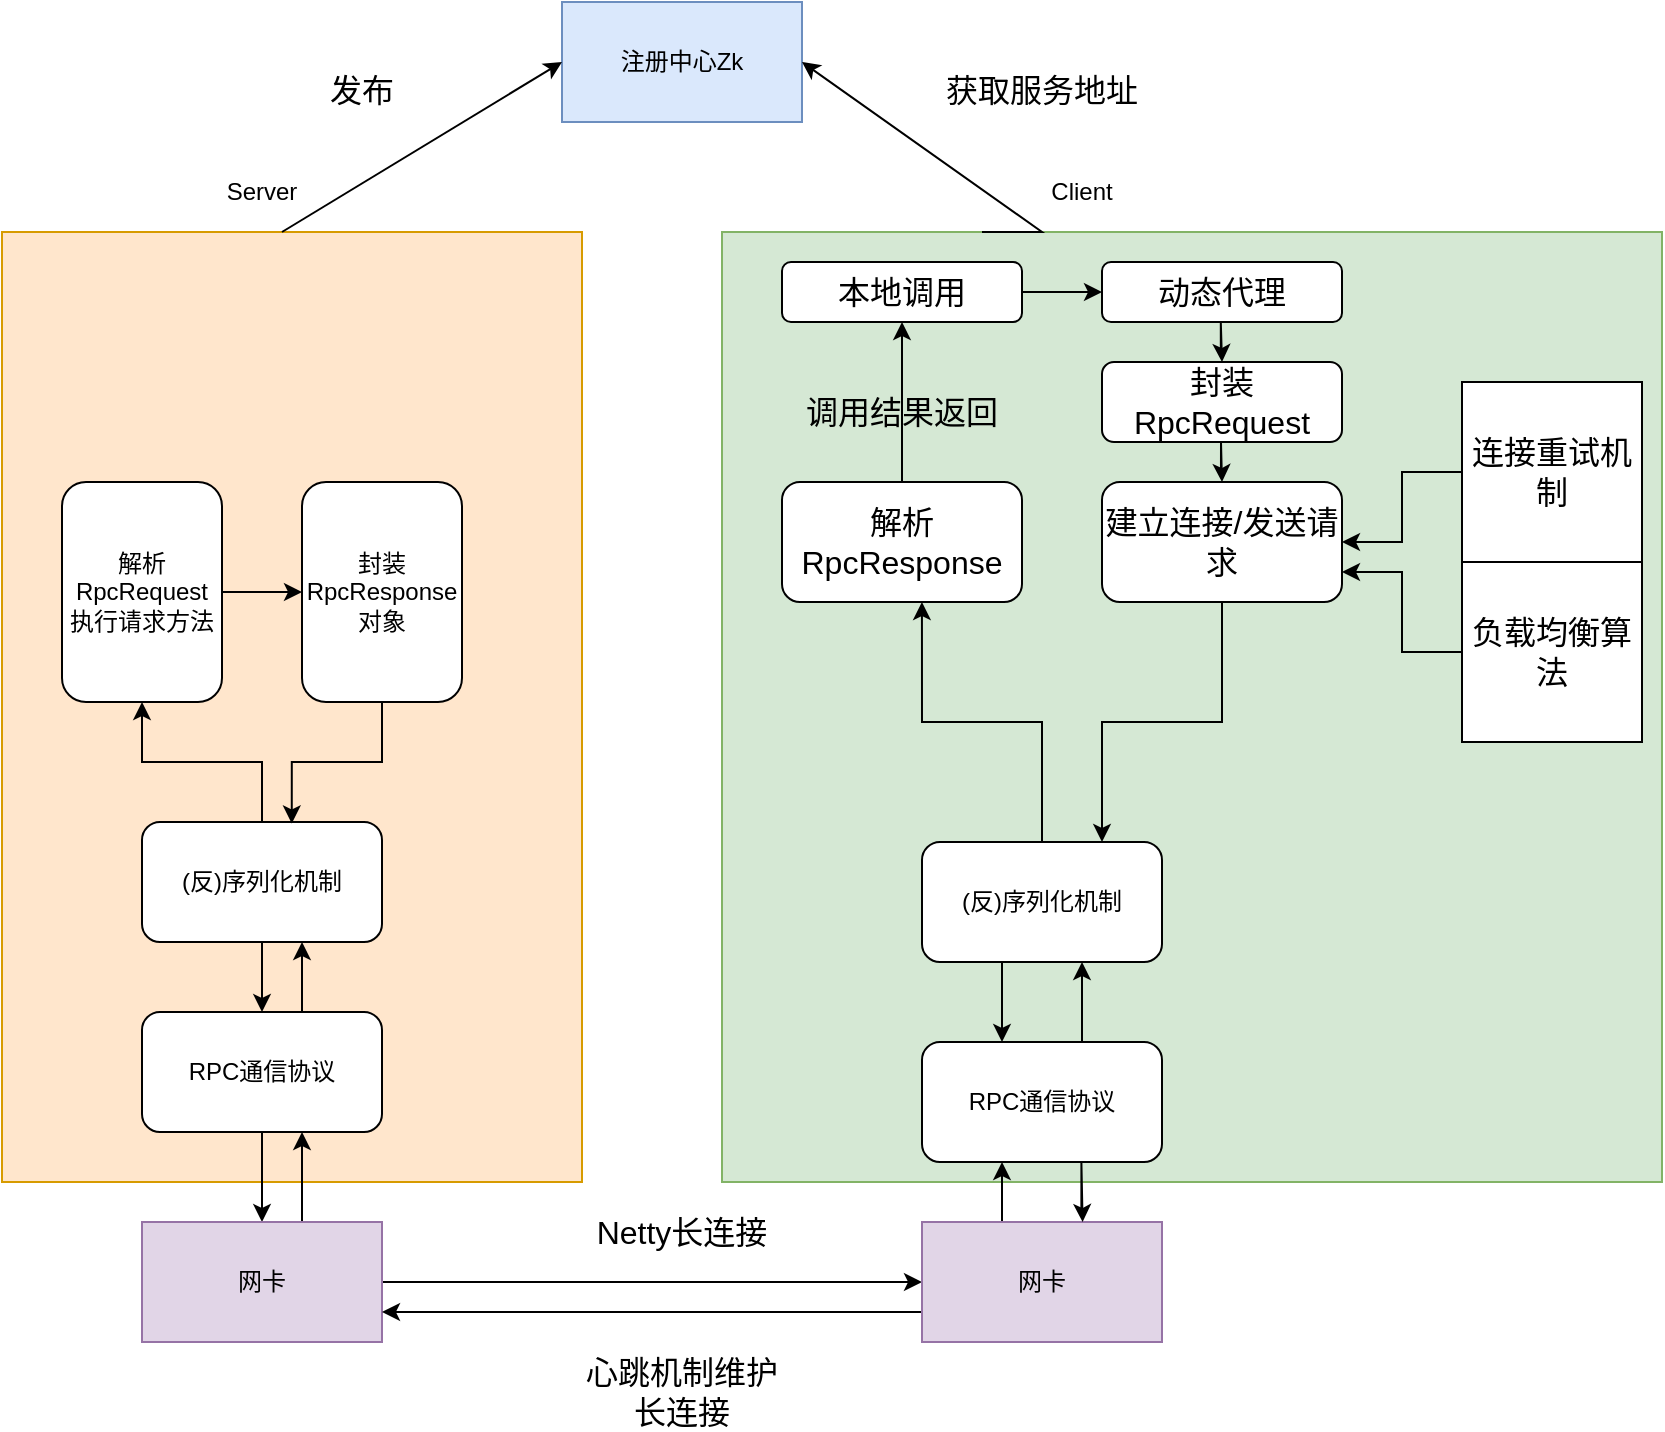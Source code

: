 <mxfile version="19.0.3" type="device"><diagram id="8ja4Hi9tI7NYM0X4_ssm" name="第 1 页"><mxGraphModel dx="1221" dy="764" grid="1" gridSize="10" guides="1" tooltips="1" connect="1" arrows="1" fold="1" page="1" pageScale="1" pageWidth="827" pageHeight="1169" math="0" shadow="0"><root><mxCell id="0"/><mxCell id="1" parent="0"/><mxCell id="jQ4VlKkPjZXnRTf_nYLE-1" value="注册中心Zk" style="rounded=0;whiteSpace=wrap;html=1;fillColor=#dae8fc;strokeColor=#6c8ebf;" vertex="1" parent="1"><mxGeometry x="340" y="50" width="120" height="60" as="geometry"/></mxCell><mxCell id="jQ4VlKkPjZXnRTf_nYLE-2" value="" style="rounded=0;whiteSpace=wrap;html=1;fillColor=#ffe6cc;strokeColor=#d79b00;" vertex="1" parent="1"><mxGeometry x="60" y="165" width="290" height="475" as="geometry"/></mxCell><mxCell id="jQ4VlKkPjZXnRTf_nYLE-3" value="Server" style="text;html=1;strokeColor=none;fillColor=none;align=center;verticalAlign=middle;whiteSpace=wrap;rounded=0;" vertex="1" parent="1"><mxGeometry x="160" y="130" width="60" height="30" as="geometry"/></mxCell><mxCell id="jQ4VlKkPjZXnRTf_nYLE-4" value="" style="rounded=0;whiteSpace=wrap;html=1;fillColor=#d5e8d4;strokeColor=#82b366;" vertex="1" parent="1"><mxGeometry x="420" y="165" width="470" height="475" as="geometry"/></mxCell><mxCell id="jQ4VlKkPjZXnRTf_nYLE-5" value="Client" style="text;html=1;strokeColor=none;fillColor=none;align=center;verticalAlign=middle;whiteSpace=wrap;rounded=0;" vertex="1" parent="1"><mxGeometry x="570" y="130" width="60" height="30" as="geometry"/></mxCell><mxCell id="jQ4VlKkPjZXnRTf_nYLE-6" value="" style="endArrow=classic;html=1;rounded=0;entryX=0;entryY=0.5;entryDx=0;entryDy=0;" edge="1" parent="1" target="jQ4VlKkPjZXnRTf_nYLE-1"><mxGeometry width="50" height="50" relative="1" as="geometry"><mxPoint x="200" y="165" as="sourcePoint"/><mxPoint x="250" y="115" as="targetPoint"/></mxGeometry></mxCell><mxCell id="jQ4VlKkPjZXnRTf_nYLE-7" value="" style="endArrow=classic;html=1;rounded=0;entryX=1;entryY=0.5;entryDx=0;entryDy=0;" edge="1" parent="1" target="jQ4VlKkPjZXnRTf_nYLE-1"><mxGeometry width="50" height="50" relative="1" as="geometry"><mxPoint x="550" y="165" as="sourcePoint"/><mxPoint x="680" y="80" as="targetPoint"/><Array as="points"><mxPoint x="580" y="165"/></Array></mxGeometry></mxCell><mxCell id="jQ4VlKkPjZXnRTf_nYLE-11" value="" style="edgeStyle=orthogonalEdgeStyle;rounded=0;orthogonalLoop=1;jettySize=auto;html=1;" edge="1" parent="1" source="jQ4VlKkPjZXnRTf_nYLE-8" target="jQ4VlKkPjZXnRTf_nYLE-9"><mxGeometry relative="1" as="geometry"><Array as="points"><mxPoint x="170" y="580"/><mxPoint x="170" y="580"/></Array></mxGeometry></mxCell><mxCell id="jQ4VlKkPjZXnRTf_nYLE-16" value="" style="edgeStyle=orthogonalEdgeStyle;rounded=0;orthogonalLoop=1;jettySize=auto;html=1;" edge="1" parent="1" source="jQ4VlKkPjZXnRTf_nYLE-8" target="jQ4VlKkPjZXnRTf_nYLE-14"><mxGeometry relative="1" as="geometry"><Array as="points"><mxPoint x="210" y="530"/><mxPoint x="210" y="530"/></Array></mxGeometry></mxCell><mxCell id="jQ4VlKkPjZXnRTf_nYLE-8" value="RPC通信协议" style="rounded=1;whiteSpace=wrap;html=1;" vertex="1" parent="1"><mxGeometry x="130" y="555" width="120" height="60" as="geometry"/></mxCell><mxCell id="jQ4VlKkPjZXnRTf_nYLE-12" value="" style="edgeStyle=orthogonalEdgeStyle;rounded=0;orthogonalLoop=1;jettySize=auto;html=1;" edge="1" parent="1" source="jQ4VlKkPjZXnRTf_nYLE-9" target="jQ4VlKkPjZXnRTf_nYLE-8"><mxGeometry relative="1" as="geometry"><Array as="points"><mxPoint x="210" y="640"/><mxPoint x="210" y="640"/></Array></mxGeometry></mxCell><mxCell id="jQ4VlKkPjZXnRTf_nYLE-26" style="edgeStyle=orthogonalEdgeStyle;rounded=0;orthogonalLoop=1;jettySize=auto;html=1;entryX=0;entryY=0.5;entryDx=0;entryDy=0;fontSize=12;" edge="1" parent="1" source="jQ4VlKkPjZXnRTf_nYLE-9" target="jQ4VlKkPjZXnRTf_nYLE-10"><mxGeometry relative="1" as="geometry"/></mxCell><mxCell id="jQ4VlKkPjZXnRTf_nYLE-9" value="网卡" style="rounded=0;whiteSpace=wrap;html=1;fillColor=#e1d5e7;strokeColor=#9673a6;" vertex="1" parent="1"><mxGeometry x="130" y="660" width="120" height="60" as="geometry"/></mxCell><mxCell id="jQ4VlKkPjZXnRTf_nYLE-27" style="edgeStyle=orthogonalEdgeStyle;rounded=0;orthogonalLoop=1;jettySize=auto;html=1;entryX=1;entryY=0.75;entryDx=0;entryDy=0;fontSize=12;" edge="1" parent="1" source="jQ4VlKkPjZXnRTf_nYLE-10" target="jQ4VlKkPjZXnRTf_nYLE-9"><mxGeometry relative="1" as="geometry"><Array as="points"><mxPoint x="480" y="705"/><mxPoint x="480" y="705"/></Array></mxGeometry></mxCell><mxCell id="jQ4VlKkPjZXnRTf_nYLE-53" value="" style="edgeStyle=orthogonalEdgeStyle;rounded=0;orthogonalLoop=1;jettySize=auto;html=1;fontSize=16;" edge="1" parent="1" source="jQ4VlKkPjZXnRTf_nYLE-10" target="jQ4VlKkPjZXnRTf_nYLE-32"><mxGeometry relative="1" as="geometry"><Array as="points"><mxPoint x="560" y="650"/><mxPoint x="560" y="650"/></Array></mxGeometry></mxCell><mxCell id="jQ4VlKkPjZXnRTf_nYLE-10" value="网卡" style="rounded=0;whiteSpace=wrap;html=1;fillColor=#e1d5e7;strokeColor=#9673a6;" vertex="1" parent="1"><mxGeometry x="520" y="660" width="120" height="60" as="geometry"/></mxCell><mxCell id="jQ4VlKkPjZXnRTf_nYLE-15" value="" style="edgeStyle=orthogonalEdgeStyle;rounded=0;orthogonalLoop=1;jettySize=auto;html=1;" edge="1" parent="1" source="jQ4VlKkPjZXnRTf_nYLE-14" target="jQ4VlKkPjZXnRTf_nYLE-8"><mxGeometry relative="1" as="geometry"><Array as="points"><mxPoint x="190" y="530"/><mxPoint x="190" y="530"/></Array></mxGeometry></mxCell><mxCell id="jQ4VlKkPjZXnRTf_nYLE-19" style="edgeStyle=orthogonalEdgeStyle;rounded=0;orthogonalLoop=1;jettySize=auto;html=1;entryX=0.5;entryY=1;entryDx=0;entryDy=0;fontSize=9;" edge="1" parent="1" source="jQ4VlKkPjZXnRTf_nYLE-14" target="jQ4VlKkPjZXnRTf_nYLE-17"><mxGeometry relative="1" as="geometry"/></mxCell><mxCell id="jQ4VlKkPjZXnRTf_nYLE-14" value="(反)序列化机制" style="rounded=1;whiteSpace=wrap;html=1;" vertex="1" parent="1"><mxGeometry x="130" y="460" width="120" height="60" as="geometry"/></mxCell><mxCell id="jQ4VlKkPjZXnRTf_nYLE-25" style="edgeStyle=orthogonalEdgeStyle;rounded=0;orthogonalLoop=1;jettySize=auto;html=1;entryX=0;entryY=0.5;entryDx=0;entryDy=0;fontSize=12;" edge="1" parent="1" source="jQ4VlKkPjZXnRTf_nYLE-17" target="jQ4VlKkPjZXnRTf_nYLE-18"><mxGeometry relative="1" as="geometry"/></mxCell><mxCell id="jQ4VlKkPjZXnRTf_nYLE-17" value="&lt;font style=&quot;font-size: 12px;&quot;&gt;解析RpcRequest执行请求方法&lt;/font&gt;" style="rounded=1;whiteSpace=wrap;html=1;" vertex="1" parent="1"><mxGeometry x="90" y="290" width="80" height="110" as="geometry"/></mxCell><mxCell id="jQ4VlKkPjZXnRTf_nYLE-22" style="edgeStyle=orthogonalEdgeStyle;rounded=0;orthogonalLoop=1;jettySize=auto;html=1;entryX=0.624;entryY=0.012;entryDx=0;entryDy=0;fontSize=12;entryPerimeter=0;" edge="1" parent="1" source="jQ4VlKkPjZXnRTf_nYLE-18" target="jQ4VlKkPjZXnRTf_nYLE-14"><mxGeometry relative="1" as="geometry"/></mxCell><mxCell id="jQ4VlKkPjZXnRTf_nYLE-18" value="&lt;font style=&quot;font-size: 12px;&quot;&gt;封装RpcResponse对象&lt;/font&gt;" style="rounded=1;whiteSpace=wrap;html=1;" vertex="1" parent="1"><mxGeometry x="210" y="290" width="80" height="110" as="geometry"/></mxCell><mxCell id="jQ4VlKkPjZXnRTf_nYLE-28" value="Netty长连接" style="text;html=1;strokeColor=none;fillColor=none;align=center;verticalAlign=middle;whiteSpace=wrap;rounded=0;fontSize=16;" vertex="1" parent="1"><mxGeometry x="350" y="650" width="100" height="30" as="geometry"/></mxCell><mxCell id="jQ4VlKkPjZXnRTf_nYLE-29" value="心跳机制维护长连接" style="text;html=1;strokeColor=none;fillColor=none;align=center;verticalAlign=middle;whiteSpace=wrap;rounded=0;fontSize=16;" vertex="1" parent="1"><mxGeometry x="350" y="730" width="100" height="30" as="geometry"/></mxCell><mxCell id="jQ4VlKkPjZXnRTf_nYLE-30" value="发布" style="text;html=1;strokeColor=none;fillColor=none;align=center;verticalAlign=middle;whiteSpace=wrap;rounded=0;fontSize=16;" vertex="1" parent="1"><mxGeometry x="210" y="79" width="60" height="30" as="geometry"/></mxCell><mxCell id="jQ4VlKkPjZXnRTf_nYLE-31" value="获取服务地址" style="text;html=1;strokeColor=none;fillColor=none;align=center;verticalAlign=middle;whiteSpace=wrap;rounded=0;fontSize=16;" vertex="1" parent="1"><mxGeometry x="530" y="79" width="100" height="30" as="geometry"/></mxCell><mxCell id="jQ4VlKkPjZXnRTf_nYLE-52" value="" style="edgeStyle=orthogonalEdgeStyle;rounded=0;orthogonalLoop=1;jettySize=auto;html=1;fontSize=16;" edge="1" parent="1" source="jQ4VlKkPjZXnRTf_nYLE-32" target="jQ4VlKkPjZXnRTf_nYLE-33"><mxGeometry relative="1" as="geometry"><Array as="points"><mxPoint x="600" y="550"/><mxPoint x="600" y="550"/></Array></mxGeometry></mxCell><mxCell id="jQ4VlKkPjZXnRTf_nYLE-32" value="RPC通信协议" style="rounded=1;whiteSpace=wrap;html=1;" vertex="1" parent="1"><mxGeometry x="520" y="570" width="120" height="60" as="geometry"/></mxCell><mxCell id="jQ4VlKkPjZXnRTf_nYLE-51" value="" style="edgeStyle=orthogonalEdgeStyle;rounded=0;orthogonalLoop=1;jettySize=auto;html=1;fontSize=16;" edge="1" parent="1" source="jQ4VlKkPjZXnRTf_nYLE-33" target="jQ4VlKkPjZXnRTf_nYLE-32"><mxGeometry relative="1" as="geometry"><Array as="points"><mxPoint x="560" y="550"/><mxPoint x="560" y="550"/></Array></mxGeometry></mxCell><mxCell id="jQ4VlKkPjZXnRTf_nYLE-60" style="edgeStyle=orthogonalEdgeStyle;rounded=0;orthogonalLoop=1;jettySize=auto;html=1;entryX=0.583;entryY=1;entryDx=0;entryDy=0;entryPerimeter=0;fontSize=16;" edge="1" parent="1" source="jQ4VlKkPjZXnRTf_nYLE-33" target="jQ4VlKkPjZXnRTf_nYLE-57"><mxGeometry relative="1" as="geometry"/></mxCell><mxCell id="jQ4VlKkPjZXnRTf_nYLE-33" value="(反)序列化机制" style="rounded=1;whiteSpace=wrap;html=1;" vertex="1" parent="1"><mxGeometry x="520" y="470" width="120" height="60" as="geometry"/></mxCell><mxCell id="jQ4VlKkPjZXnRTf_nYLE-40" value="" style="edgeStyle=orthogonalEdgeStyle;rounded=0;orthogonalLoop=1;jettySize=auto;html=1;fontSize=16;" edge="1" parent="1" source="jQ4VlKkPjZXnRTf_nYLE-37" target="jQ4VlKkPjZXnRTf_nYLE-39"><mxGeometry relative="1" as="geometry"/></mxCell><mxCell id="jQ4VlKkPjZXnRTf_nYLE-37" value="本地调用" style="rounded=1;whiteSpace=wrap;html=1;fontSize=16;" vertex="1" parent="1"><mxGeometry x="450" y="180" width="120" height="30" as="geometry"/></mxCell><mxCell id="jQ4VlKkPjZXnRTf_nYLE-39" value="动态代理" style="rounded=1;whiteSpace=wrap;html=1;fontSize=16;" vertex="1" parent="1"><mxGeometry x="610" y="180" width="120" height="30" as="geometry"/></mxCell><mxCell id="jQ4VlKkPjZXnRTf_nYLE-46" value="" style="edgeStyle=orthogonalEdgeStyle;rounded=0;orthogonalLoop=1;jettySize=auto;html=1;fontSize=16;" edge="1" parent="1" source="jQ4VlKkPjZXnRTf_nYLE-42" target="jQ4VlKkPjZXnRTf_nYLE-43"><mxGeometry relative="1" as="geometry"/></mxCell><mxCell id="jQ4VlKkPjZXnRTf_nYLE-42" value="&lt;span style=&quot;&quot;&gt;连接重试机制&lt;/span&gt;" style="whiteSpace=wrap;html=1;aspect=fixed;fontSize=16;" vertex="1" parent="1"><mxGeometry x="790" y="240" width="90" height="90" as="geometry"/></mxCell><mxCell id="jQ4VlKkPjZXnRTf_nYLE-50" style="edgeStyle=orthogonalEdgeStyle;rounded=0;orthogonalLoop=1;jettySize=auto;html=1;entryX=0.75;entryY=0;entryDx=0;entryDy=0;fontSize=16;" edge="1" parent="1" source="jQ4VlKkPjZXnRTf_nYLE-43" target="jQ4VlKkPjZXnRTf_nYLE-33"><mxGeometry relative="1" as="geometry"/></mxCell><mxCell id="jQ4VlKkPjZXnRTf_nYLE-43" value="建立连接/发送请求" style="rounded=1;whiteSpace=wrap;html=1;fontSize=16;" vertex="1" parent="1"><mxGeometry x="610" y="290" width="120" height="60" as="geometry"/></mxCell><mxCell id="jQ4VlKkPjZXnRTf_nYLE-49" style="edgeStyle=orthogonalEdgeStyle;rounded=0;orthogonalLoop=1;jettySize=auto;html=1;fontSize=16;entryX=1;entryY=0.75;entryDx=0;entryDy=0;" edge="1" parent="1" source="jQ4VlKkPjZXnRTf_nYLE-47" target="jQ4VlKkPjZXnRTf_nYLE-43"><mxGeometry relative="1" as="geometry"/></mxCell><mxCell id="jQ4VlKkPjZXnRTf_nYLE-47" value="&lt;span style=&quot;&quot;&gt;负载均衡算法&lt;/span&gt;" style="whiteSpace=wrap;html=1;aspect=fixed;fontSize=16;" vertex="1" parent="1"><mxGeometry x="790" y="330" width="90" height="90" as="geometry"/></mxCell><mxCell id="jQ4VlKkPjZXnRTf_nYLE-56" value="" style="edgeStyle=orthogonalEdgeStyle;rounded=0;orthogonalLoop=1;jettySize=auto;html=1;" edge="1" parent="1"><mxGeometry relative="1" as="geometry"><mxPoint x="599.69" y="655" as="sourcePoint"/><mxPoint x="600.3" y="660" as="targetPoint"/><Array as="points"><mxPoint x="599.71" y="630"/><mxPoint x="599.71" y="630"/></Array></mxGeometry></mxCell><mxCell id="jQ4VlKkPjZXnRTf_nYLE-58" value="" style="edgeStyle=orthogonalEdgeStyle;rounded=0;orthogonalLoop=1;jettySize=auto;html=1;fontSize=16;" edge="1" parent="1" source="jQ4VlKkPjZXnRTf_nYLE-57" target="jQ4VlKkPjZXnRTf_nYLE-37"><mxGeometry relative="1" as="geometry"/></mxCell><mxCell id="jQ4VlKkPjZXnRTf_nYLE-57" value="解析RpcResponse" style="rounded=1;whiteSpace=wrap;html=1;fontSize=16;" vertex="1" parent="1"><mxGeometry x="450" y="290" width="120" height="60" as="geometry"/></mxCell><mxCell id="jQ4VlKkPjZXnRTf_nYLE-59" value="调用结果返回" style="text;html=1;strokeColor=none;fillColor=none;align=center;verticalAlign=middle;whiteSpace=wrap;rounded=0;fontSize=16;" vertex="1" parent="1"><mxGeometry x="460" y="240" width="100" height="30" as="geometry"/></mxCell><mxCell id="jQ4VlKkPjZXnRTf_nYLE-61" value="封装RpcRequest" style="rounded=1;whiteSpace=wrap;html=1;fontSize=16;" vertex="1" parent="1"><mxGeometry x="610" y="230" width="120" height="40" as="geometry"/></mxCell><mxCell id="jQ4VlKkPjZXnRTf_nYLE-63" value="" style="edgeStyle=orthogonalEdgeStyle;rounded=0;orthogonalLoop=1;jettySize=auto;html=1;" edge="1" parent="1"><mxGeometry relative="1" as="geometry"><mxPoint x="669.41" y="226" as="sourcePoint"/><mxPoint x="670" y="230" as="targetPoint"/><Array as="points"><mxPoint x="669.41" y="210"/><mxPoint x="669.41" y="210"/></Array></mxGeometry></mxCell><mxCell id="jQ4VlKkPjZXnRTf_nYLE-66" value="" style="edgeStyle=orthogonalEdgeStyle;rounded=0;orthogonalLoop=1;jettySize=auto;html=1;entryX=0.5;entryY=0;entryDx=0;entryDy=0;" edge="1" parent="1" target="jQ4VlKkPjZXnRTf_nYLE-43"><mxGeometry relative="1" as="geometry"><mxPoint x="669.47" y="286" as="sourcePoint"/><mxPoint x="670" y="286" as="targetPoint"/><Array as="points"><mxPoint x="670" y="270"/><mxPoint x="670" y="270"/></Array></mxGeometry></mxCell></root></mxGraphModel></diagram></mxfile>